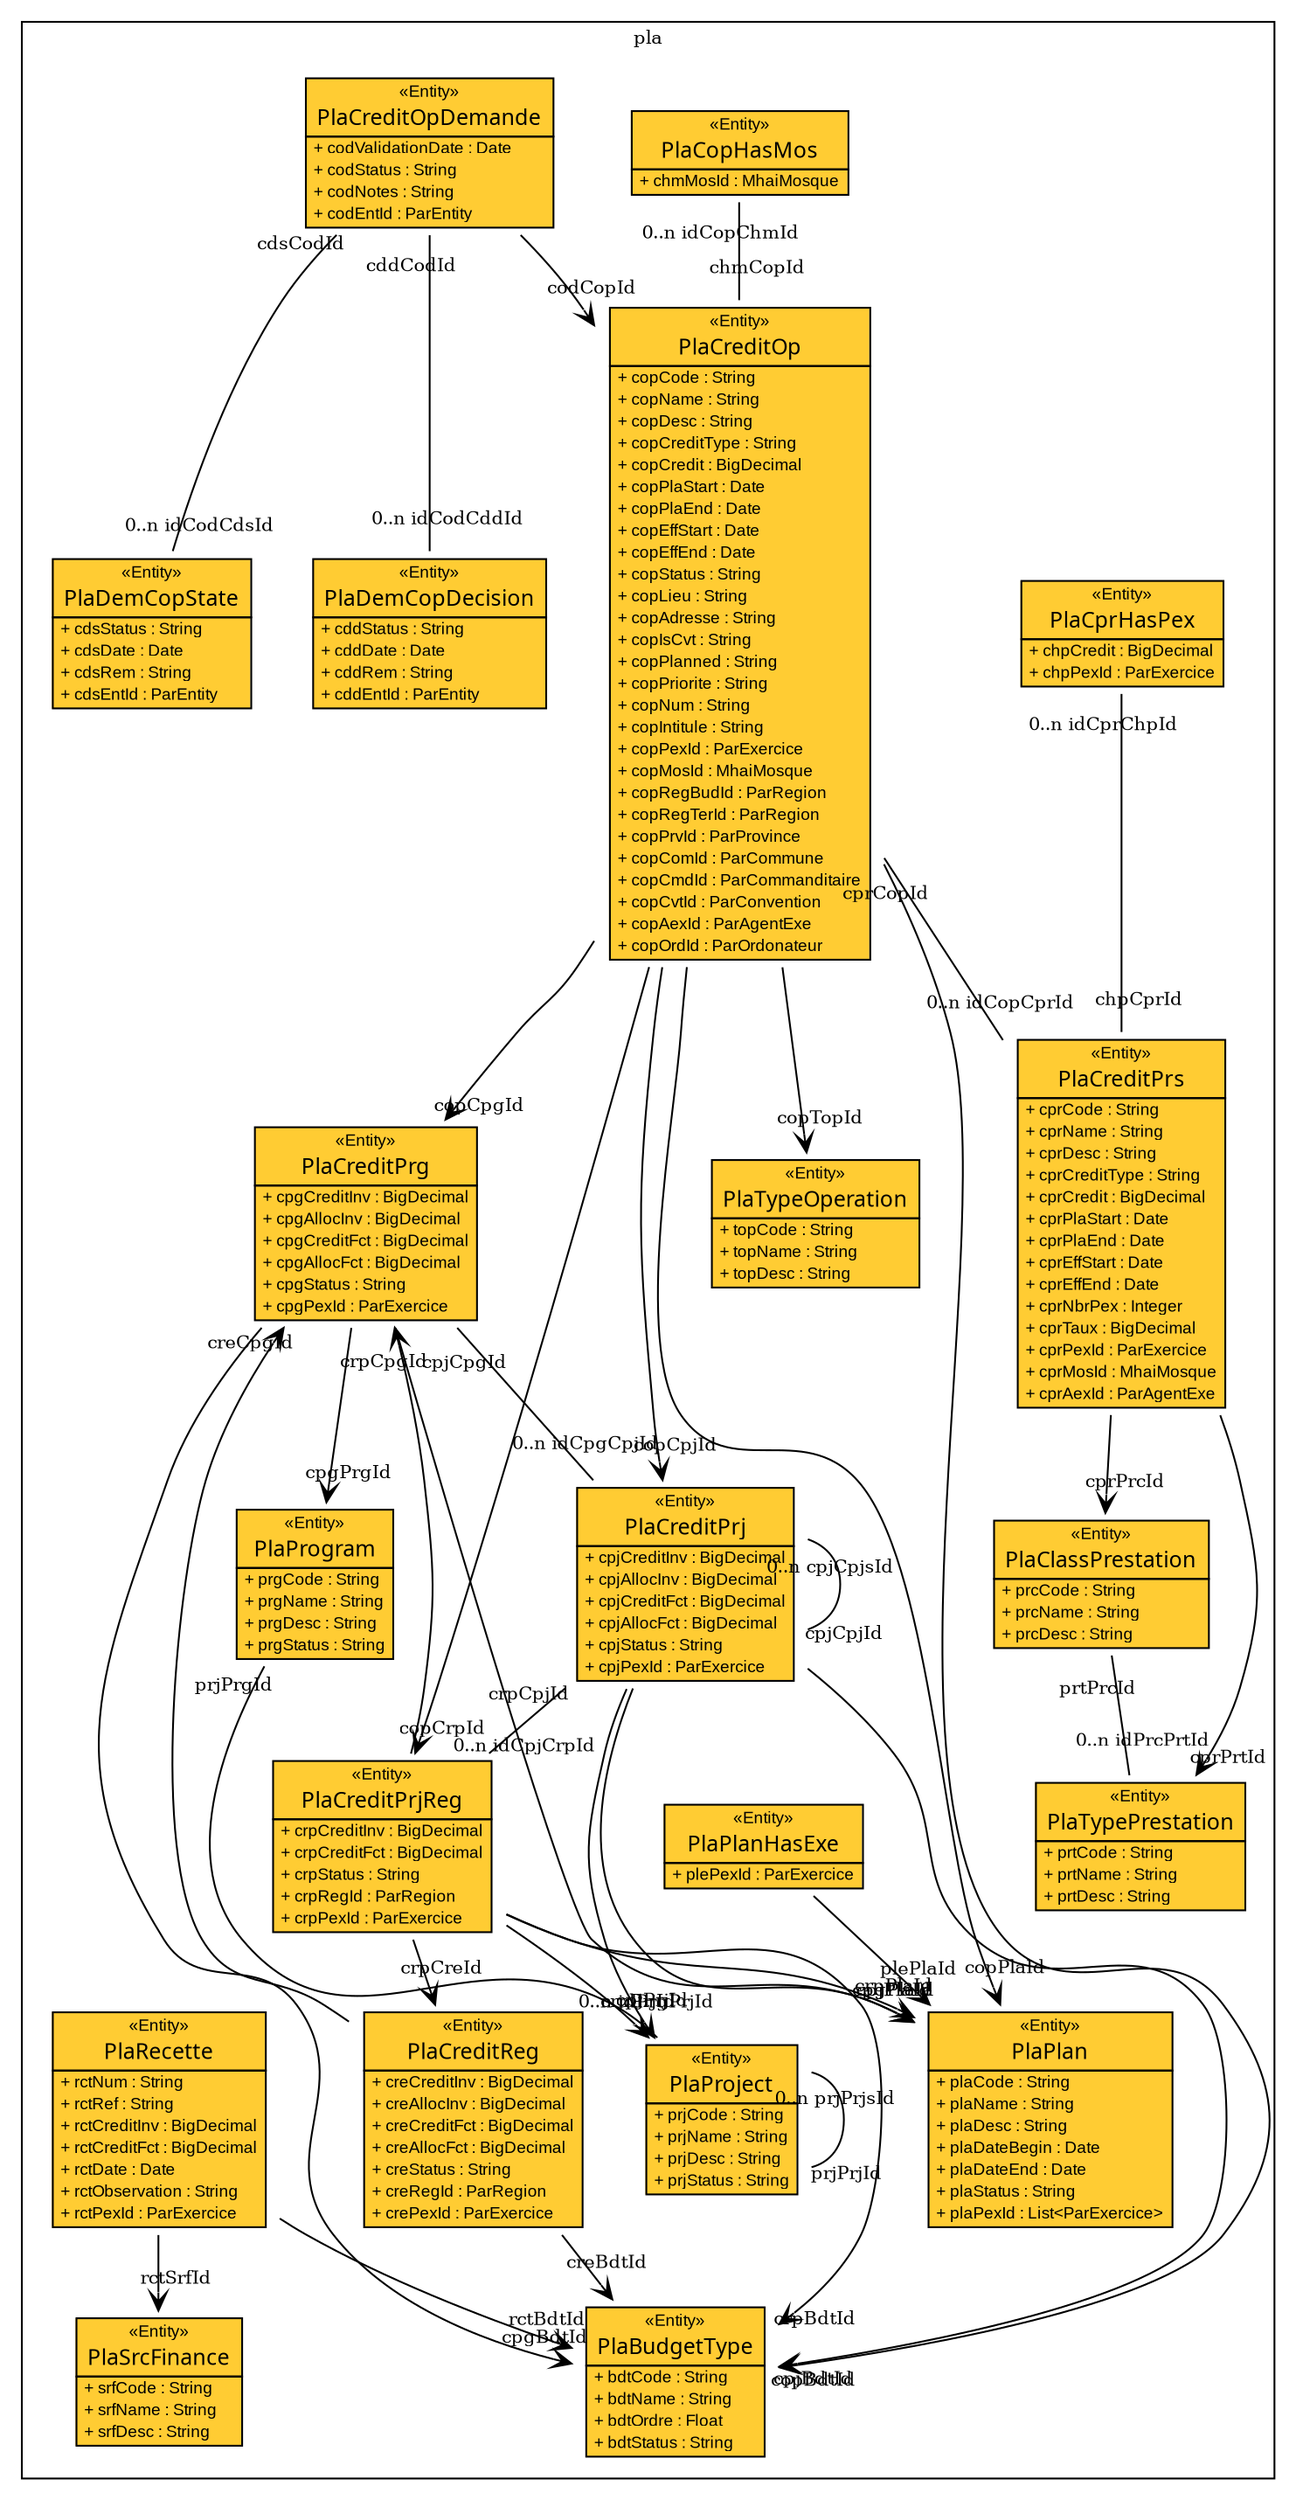digraph G {
	fontsize = 10
	node [
		fontsize = 10
		fontname="arial"
		shape=plaintext
	]

	edge [
		fontsize = 10
	]
subgraph clusterpla {
	label = "pla"  
	PlaBudgetType [label=<<table border="0" cellborder="1" cellspacing="0" cellpadding="0" port="p" bgcolor="#FFCC33">
	<tr><td>
	<table border="0" cellspacing="1" cellpadding="1">
		<tr><td> &laquo;Entity&raquo; </td></tr>
		<tr><td><font face="arialbd"  point-size="12.0"> PlaBudgetType </font></td></tr>
	</table></td></tr>
	<tr><td>
		<table border="0" cellspacing="0" cellpadding="1">	
	<tr><td align="left"> + bdtCode : String </td></tr>
	<tr><td align="left"> + bdtName : String </td></tr>
	<tr><td align="left"> + bdtOrdre : Float </td></tr>
	<tr><td align="left"> + bdtStatus : String </td></tr>
		</table>		
	</td></tr>
	</table>>, fontname="arial", fontcolor="black", fontsize=9.0];
	PlaClassPrestation [label=<<table border="0" cellborder="1" cellspacing="0" cellpadding="0" port="p" bgcolor="#FFCC33">
	<tr><td>
	<table border="0" cellspacing="1" cellpadding="1">
		<tr><td> &laquo;Entity&raquo; </td></tr>
		<tr><td><font face="arialbd"  point-size="12.0"> PlaClassPrestation </font></td></tr>
	</table></td></tr>
	<tr><td>
		<table border="0" cellspacing="0" cellpadding="1">	
	<tr><td align="left"> + prcCode : String </td></tr>
	<tr><td align="left"> + prcName : String </td></tr>
	<tr><td align="left"> + prcDesc : String </td></tr>
		</table>		
	</td></tr>
	</table>>, fontname="arial", fontcolor="black", fontsize=9.0];
	PlaCopHasMos [label=<<table border="0" cellborder="1" cellspacing="0" cellpadding="0" port="p" bgcolor="#FFCC33">
	<tr><td>
	<table border="0" cellspacing="1" cellpadding="1">
		<tr><td> &laquo;Entity&raquo; </td></tr>
		<tr><td><font face="arialbd"  point-size="12.0"> PlaCopHasMos </font></td></tr>
	</table></td></tr>
	<tr><td>
		<table border="0" cellspacing="0" cellpadding="1">	
	<tr><td align="left"> + chmMosId : MhaiMosque </td></tr>
		</table>		
	</td></tr>
	</table>>, fontname="arial", fontcolor="black", fontsize=9.0];
	PlaCprHasPex [label=<<table border="0" cellborder="1" cellspacing="0" cellpadding="0" port="p" bgcolor="#FFCC33">
	<tr><td>
	<table border="0" cellspacing="1" cellpadding="1">
		<tr><td> &laquo;Entity&raquo; </td></tr>
		<tr><td><font face="arialbd"  point-size="12.0"> PlaCprHasPex </font></td></tr>
	</table></td></tr>
	<tr><td>
		<table border="0" cellspacing="0" cellpadding="1">	
	<tr><td align="left"> + chpCredit : BigDecimal </td></tr>
	<tr><td align="left"> + chpPexId : ParExercice </td></tr>
		</table>		
	</td></tr>
	</table>>, fontname="arial", fontcolor="black", fontsize=9.0];
	PlaCreditOp [label=<<table border="0" cellborder="1" cellspacing="0" cellpadding="0" port="p" bgcolor="#FFCC33">
	<tr><td>
	<table border="0" cellspacing="1" cellpadding="1">
		<tr><td> &laquo;Entity&raquo; </td></tr>
		<tr><td><font face="arialbd"  point-size="12.0"> PlaCreditOp </font></td></tr>
	</table></td></tr>
	<tr><td>
		<table border="0" cellspacing="0" cellpadding="1">	
	<tr><td align="left"> + copCode : String </td></tr>
	<tr><td align="left"> + copName : String </td></tr>
	<tr><td align="left"> + copDesc : String </td></tr>
	<tr><td align="left"> + copCreditType : String </td></tr>
	<tr><td align="left"> + copCredit : BigDecimal </td></tr>
	<tr><td align="left"> + copPlaStart : Date </td></tr>
	<tr><td align="left"> + copPlaEnd : Date </td></tr>
	<tr><td align="left"> + copEffStart : Date </td></tr>
	<tr><td align="left"> + copEffEnd : Date </td></tr>
	<tr><td align="left"> + copStatus : String </td></tr>
	<tr><td align="left"> + copLieu : String </td></tr>
	<tr><td align="left"> + copAdresse : String </td></tr>
	<tr><td align="left"> + copIsCvt : String </td></tr>
	<tr><td align="left"> + copPlanned : String </td></tr>
	<tr><td align="left"> + copPriorite : String </td></tr>
	<tr><td align="left"> + copNum : String </td></tr>
	<tr><td align="left"> + copIntitule : String </td></tr>
	<tr><td align="left"> + copPexId : ParExercice </td></tr>
	<tr><td align="left"> + copMosId : MhaiMosque </td></tr>
	<tr><td align="left"> + copRegBudId : ParRegion </td></tr>
	<tr><td align="left"> + copRegTerId : ParRegion </td></tr>
	<tr><td align="left"> + copPrvId : ParProvince </td></tr>
	<tr><td align="left"> + copComId : ParCommune </td></tr>
	<tr><td align="left"> + copCmdId : ParCommanditaire </td></tr>
	<tr><td align="left"> + copCvtId : ParConvention </td></tr>
	<tr><td align="left"> + copAexId : ParAgentExe </td></tr>
	<tr><td align="left"> + copOrdId : ParOrdonateur </td></tr>
		</table>		
	</td></tr>
	</table>>, fontname="arial", fontcolor="black", fontsize=9.0];
	PlaCreditOpDemande [label=<<table border="0" cellborder="1" cellspacing="0" cellpadding="0" port="p" bgcolor="#FFCC33">
	<tr><td>
	<table border="0" cellspacing="1" cellpadding="1">
		<tr><td> &laquo;Entity&raquo; </td></tr>
		<tr><td><font face="arialbd"  point-size="12.0"> PlaCreditOpDemande </font></td></tr>
	</table></td></tr>
	<tr><td>
		<table border="0" cellspacing="0" cellpadding="1">	
	<tr><td align="left"> + codValidationDate : Date </td></tr>
	<tr><td align="left"> + codStatus : String </td></tr>
	<tr><td align="left"> + codNotes : String </td></tr>
	<tr><td align="left"> + codEntId : ParEntity </td></tr>
		</table>		
	</td></tr>
	</table>>, fontname="arial", fontcolor="black", fontsize=9.0];
	PlaCreditPrg [label=<<table border="0" cellborder="1" cellspacing="0" cellpadding="0" port="p" bgcolor="#FFCC33">
	<tr><td>
	<table border="0" cellspacing="1" cellpadding="1">
		<tr><td> &laquo;Entity&raquo; </td></tr>
		<tr><td><font face="arialbd"  point-size="12.0"> PlaCreditPrg </font></td></tr>
	</table></td></tr>
	<tr><td>
		<table border="0" cellspacing="0" cellpadding="1">	
	<tr><td align="left"> + cpgCreditInv : BigDecimal </td></tr>
	<tr><td align="left"> + cpgAllocInv : BigDecimal </td></tr>
	<tr><td align="left"> + cpgCreditFct : BigDecimal </td></tr>
	<tr><td align="left"> + cpgAllocFct : BigDecimal </td></tr>
	<tr><td align="left"> + cpgStatus : String </td></tr>
	<tr><td align="left"> + cpgPexId : ParExercice </td></tr>
		</table>		
	</td></tr>
	</table>>, fontname="arial", fontcolor="black", fontsize=9.0];
	PlaCreditPrj [label=<<table border="0" cellborder="1" cellspacing="0" cellpadding="0" port="p" bgcolor="#FFCC33">
	<tr><td>
	<table border="0" cellspacing="1" cellpadding="1">
		<tr><td> &laquo;Entity&raquo; </td></tr>
		<tr><td><font face="arialbd"  point-size="12.0"> PlaCreditPrj </font></td></tr>
	</table></td></tr>
	<tr><td>
		<table border="0" cellspacing="0" cellpadding="1">	
	<tr><td align="left"> + cpjCreditInv : BigDecimal </td></tr>
	<tr><td align="left"> + cpjAllocInv : BigDecimal </td></tr>
	<tr><td align="left"> + cpjCreditFct : BigDecimal </td></tr>
	<tr><td align="left"> + cpjAllocFct : BigDecimal </td></tr>
	<tr><td align="left"> + cpjStatus : String </td></tr>
	<tr><td align="left"> + cpjPexId : ParExercice </td></tr>
		</table>		
	</td></tr>
	</table>>, fontname="arial", fontcolor="black", fontsize=9.0];
	PlaCreditPrjReg [label=<<table border="0" cellborder="1" cellspacing="0" cellpadding="0" port="p" bgcolor="#FFCC33">
	<tr><td>
	<table border="0" cellspacing="1" cellpadding="1">
		<tr><td> &laquo;Entity&raquo; </td></tr>
		<tr><td><font face="arialbd"  point-size="12.0"> PlaCreditPrjReg </font></td></tr>
	</table></td></tr>
	<tr><td>
		<table border="0" cellspacing="0" cellpadding="1">	
	<tr><td align="left"> + crpCreditInv : BigDecimal </td></tr>
	<tr><td align="left"> + crpCreditFct : BigDecimal </td></tr>
	<tr><td align="left"> + crpStatus : String </td></tr>
	<tr><td align="left"> + crpRegId : ParRegion </td></tr>
	<tr><td align="left"> + crpPexId : ParExercice </td></tr>
		</table>		
	</td></tr>
	</table>>, fontname="arial", fontcolor="black", fontsize=9.0];
	PlaCreditPrs [label=<<table border="0" cellborder="1" cellspacing="0" cellpadding="0" port="p" bgcolor="#FFCC33">
	<tr><td>
	<table border="0" cellspacing="1" cellpadding="1">
		<tr><td> &laquo;Entity&raquo; </td></tr>
		<tr><td><font face="arialbd"  point-size="12.0"> PlaCreditPrs </font></td></tr>
	</table></td></tr>
	<tr><td>
		<table border="0" cellspacing="0" cellpadding="1">	
	<tr><td align="left"> + cprCode : String </td></tr>
	<tr><td align="left"> + cprName : String </td></tr>
	<tr><td align="left"> + cprDesc : String </td></tr>
	<tr><td align="left"> + cprCreditType : String </td></tr>
	<tr><td align="left"> + cprCredit : BigDecimal </td></tr>
	<tr><td align="left"> + cprPlaStart : Date </td></tr>
	<tr><td align="left"> + cprPlaEnd : Date </td></tr>
	<tr><td align="left"> + cprEffStart : Date </td></tr>
	<tr><td align="left"> + cprEffEnd : Date </td></tr>
	<tr><td align="left"> + cprNbrPex : Integer </td></tr>
	<tr><td align="left"> + cprTaux : BigDecimal </td></tr>
	<tr><td align="left"> + cprPexId : ParExercice </td></tr>
	<tr><td align="left"> + cprMosId : MhaiMosque </td></tr>
	<tr><td align="left"> + cprAexId : ParAgentExe </td></tr>
		</table>		
	</td></tr>
	</table>>, fontname="arial", fontcolor="black", fontsize=9.0];
	PlaCreditReg [label=<<table border="0" cellborder="1" cellspacing="0" cellpadding="0" port="p" bgcolor="#FFCC33">
	<tr><td>
	<table border="0" cellspacing="1" cellpadding="1">
		<tr><td> &laquo;Entity&raquo; </td></tr>
		<tr><td><font face="arialbd"  point-size="12.0"> PlaCreditReg </font></td></tr>
	</table></td></tr>
	<tr><td>
		<table border="0" cellspacing="0" cellpadding="1">	
	<tr><td align="left"> + creCreditInv : BigDecimal </td></tr>
	<tr><td align="left"> + creAllocInv : BigDecimal </td></tr>
	<tr><td align="left"> + creCreditFct : BigDecimal </td></tr>
	<tr><td align="left"> + creAllocFct : BigDecimal </td></tr>
	<tr><td align="left"> + creStatus : String </td></tr>
	<tr><td align="left"> + creRegId : ParRegion </td></tr>
	<tr><td align="left"> + crePexId : ParExercice </td></tr>
		</table>		
	</td></tr>
	</table>>, fontname="arial", fontcolor="black", fontsize=9.0];
	PlaDemCopDecision [label=<<table border="0" cellborder="1" cellspacing="0" cellpadding="0" port="p" bgcolor="#FFCC33">
	<tr><td>
	<table border="0" cellspacing="1" cellpadding="1">
		<tr><td> &laquo;Entity&raquo; </td></tr>
		<tr><td><font face="arialbd"  point-size="12.0"> PlaDemCopDecision </font></td></tr>
	</table></td></tr>
	<tr><td>
		<table border="0" cellspacing="0" cellpadding="1">	
	<tr><td align="left"> + cddStatus : String </td></tr>
	<tr><td align="left"> + cddDate : Date </td></tr>
	<tr><td align="left"> + cddRem : String </td></tr>
	<tr><td align="left"> + cddEntId : ParEntity </td></tr>
		</table>		
	</td></tr>
	</table>>, fontname="arial", fontcolor="black", fontsize=9.0];
	PlaDemCopState [label=<<table border="0" cellborder="1" cellspacing="0" cellpadding="0" port="p" bgcolor="#FFCC33">
	<tr><td>
	<table border="0" cellspacing="1" cellpadding="1">
		<tr><td> &laquo;Entity&raquo; </td></tr>
		<tr><td><font face="arialbd"  point-size="12.0"> PlaDemCopState </font></td></tr>
	</table></td></tr>
	<tr><td>
		<table border="0" cellspacing="0" cellpadding="1">	
	<tr><td align="left"> + cdsStatus : String </td></tr>
	<tr><td align="left"> + cdsDate : Date </td></tr>
	<tr><td align="left"> + cdsRem : String </td></tr>
	<tr><td align="left"> + cdsEntId : ParEntity </td></tr>
		</table>		
	</td></tr>
	</table>>, fontname="arial", fontcolor="black", fontsize=9.0];
	PlaPlan [label=<<table border="0" cellborder="1" cellspacing="0" cellpadding="0" port="p" bgcolor="#FFCC33">
	<tr><td>
	<table border="0" cellspacing="1" cellpadding="1">
		<tr><td> &laquo;Entity&raquo; </td></tr>
		<tr><td><font face="arialbd"  point-size="12.0"> PlaPlan </font></td></tr>
	</table></td></tr>
	<tr><td>
		<table border="0" cellspacing="0" cellpadding="1">	
	<tr><td align="left"> + plaCode : String </td></tr>
	<tr><td align="left"> + plaName : String </td></tr>
	<tr><td align="left"> + plaDesc : String </td></tr>
	<tr><td align="left"> + plaDateBegin : Date </td></tr>
	<tr><td align="left"> + plaDateEnd : Date </td></tr>
	<tr><td align="left"> + plaStatus : String </td></tr>
	<tr><td align="left"> + plaPexId : List&lt;ParExercice&gt; </td></tr>
		</table>		
	</td></tr>
	</table>>, fontname="arial", fontcolor="black", fontsize=9.0];
	PlaPlanHasExe [label=<<table border="0" cellborder="1" cellspacing="0" cellpadding="0" port="p" bgcolor="#FFCC33">
	<tr><td>
	<table border="0" cellspacing="1" cellpadding="1">
		<tr><td> &laquo;Entity&raquo; </td></tr>
		<tr><td><font face="arialbd"  point-size="12.0"> PlaPlanHasExe </font></td></tr>
	</table></td></tr>
	<tr><td>
		<table border="0" cellspacing="0" cellpadding="1">	
	<tr><td align="left"> + plePexId : ParExercice </td></tr>
		</table>		
	</td></tr>
	</table>>, fontname="arial", fontcolor="black", fontsize=9.0];
	PlaProgram [label=<<table border="0" cellborder="1" cellspacing="0" cellpadding="0" port="p" bgcolor="#FFCC33">
	<tr><td>
	<table border="0" cellspacing="1" cellpadding="1">
		<tr><td> &laquo;Entity&raquo; </td></tr>
		<tr><td><font face="arialbd"  point-size="12.0"> PlaProgram </font></td></tr>
	</table></td></tr>
	<tr><td>
		<table border="0" cellspacing="0" cellpadding="1">	
	<tr><td align="left"> + prgCode : String </td></tr>
	<tr><td align="left"> + prgName : String </td></tr>
	<tr><td align="left"> + prgDesc : String </td></tr>
	<tr><td align="left"> + prgStatus : String </td></tr>
		</table>		
	</td></tr>
	</table>>, fontname="arial", fontcolor="black", fontsize=9.0];
	PlaProject [label=<<table border="0" cellborder="1" cellspacing="0" cellpadding="0" port="p" bgcolor="#FFCC33">
	<tr><td>
	<table border="0" cellspacing="1" cellpadding="1">
		<tr><td> &laquo;Entity&raquo; </td></tr>
		<tr><td><font face="arialbd"  point-size="12.0"> PlaProject </font></td></tr>
	</table></td></tr>
	<tr><td>
		<table border="0" cellspacing="0" cellpadding="1">	
	<tr><td align="left"> + prjCode : String </td></tr>
	<tr><td align="left"> + prjName : String </td></tr>
	<tr><td align="left"> + prjDesc : String </td></tr>
	<tr><td align="left"> + prjStatus : String </td></tr>
		</table>		
	</td></tr>
	</table>>, fontname="arial", fontcolor="black", fontsize=9.0];
	PlaRecette [label=<<table border="0" cellborder="1" cellspacing="0" cellpadding="0" port="p" bgcolor="#FFCC33">
	<tr><td>
	<table border="0" cellspacing="1" cellpadding="1">
		<tr><td> &laquo;Entity&raquo; </td></tr>
		<tr><td><font face="arialbd"  point-size="12.0"> PlaRecette </font></td></tr>
	</table></td></tr>
	<tr><td>
		<table border="0" cellspacing="0" cellpadding="1">	
	<tr><td align="left"> + rctNum : String </td></tr>
	<tr><td align="left"> + rctRef : String </td></tr>
	<tr><td align="left"> + rctCreditInv : BigDecimal </td></tr>
	<tr><td align="left"> + rctCreditFct : BigDecimal </td></tr>
	<tr><td align="left"> + rctDate : Date </td></tr>
	<tr><td align="left"> + rctObservation : String </td></tr>
	<tr><td align="left"> + rctPexId : ParExercice </td></tr>
		</table>		
	</td></tr>
	</table>>, fontname="arial", fontcolor="black", fontsize=9.0];
	PlaSrcFinance [label=<<table border="0" cellborder="1" cellspacing="0" cellpadding="0" port="p" bgcolor="#FFCC33">
	<tr><td>
	<table border="0" cellspacing="1" cellpadding="1">
		<tr><td> &laquo;Entity&raquo; </td></tr>
		<tr><td><font face="arialbd"  point-size="12.0"> PlaSrcFinance </font></td></tr>
	</table></td></tr>
	<tr><td>
		<table border="0" cellspacing="0" cellpadding="1">	
	<tr><td align="left"> + srfCode : String </td></tr>
	<tr><td align="left"> + srfName : String </td></tr>
	<tr><td align="left"> + srfDesc : String </td></tr>
		</table>		
	</td></tr>
	</table>>, fontname="arial", fontcolor="black", fontsize=9.0];
	PlaTypeOperation [label=<<table border="0" cellborder="1" cellspacing="0" cellpadding="0" port="p" bgcolor="#FFCC33">
	<tr><td>
	<table border="0" cellspacing="1" cellpadding="1">
		<tr><td> &laquo;Entity&raquo; </td></tr>
		<tr><td><font face="arialbd"  point-size="12.0"> PlaTypeOperation </font></td></tr>
	</table></td></tr>
	<tr><td>
		<table border="0" cellspacing="0" cellpadding="1">	
	<tr><td align="left"> + topCode : String </td></tr>
	<tr><td align="left"> + topName : String </td></tr>
	<tr><td align="left"> + topDesc : String </td></tr>
		</table>		
	</td></tr>
	</table>>, fontname="arial", fontcolor="black", fontsize=9.0];
	PlaTypePrestation [label=<<table border="0" cellborder="1" cellspacing="0" cellpadding="0" port="p" bgcolor="#FFCC33">
	<tr><td>
	<table border="0" cellspacing="1" cellpadding="1">
		<tr><td> &laquo;Entity&raquo; </td></tr>
		<tr><td><font face="arialbd"  point-size="12.0"> PlaTypePrestation </font></td></tr>
	</table></td></tr>
	<tr><td>
		<table border="0" cellspacing="0" cellpadding="1">	
	<tr><td align="left"> + prtCode : String </td></tr>
	<tr><td align="left"> + prtName : String </td></tr>
	<tr><td align="left"> + prtDesc : String </td></tr>
		</table>		
	</td></tr>
	</table>>, fontname="arial", fontcolor="black", fontsize=9.0];
}
edge [arrowhead = "empty"]
edge [arrowhead = "none"]


edge [arrowtail="none" arrowhead = "none" headlabel="0..n idPrcPrtId" taillabel="prtPrcId" labeldistance="2.0" labelangle="-30"]

PlaClassPrestation -> PlaTypePrestation

edge [arrowtail="none" arrowhead = "none" headlabel="chmCopId" taillabel="0..n idCopChmId" labeldistance="2.0" labelangle="-30"]

PlaCopHasMos -> PlaCreditOp

edge [arrowtail="none" arrowhead = "none" headlabel="chpCprId" taillabel="0..n idCprChpId" labeldistance="2.0" labelangle="-30"]

PlaCprHasPex -> PlaCreditPrs

edge [arrowtail="none" arrowhead = "open" headlabel="copBdtId" taillabel="" labeldistance="2.0" labelangle="-30"]

PlaCreditOp -> PlaBudgetType

edge [arrowtail="none" arrowhead = "open" headlabel="copCpgId" taillabel="" labeldistance="2.0" labelangle="-30"]

PlaCreditOp -> PlaCreditPrg

edge [arrowtail="none" arrowhead = "open" headlabel="copCpjId" taillabel="" labeldistance="2.0" labelangle="-30"]

PlaCreditOp -> PlaCreditPrj

edge [arrowtail="none" arrowhead = "open" headlabel="copCrpId" taillabel="" labeldistance="2.0" labelangle="-30"]

PlaCreditOp -> PlaCreditPrjReg

edge [arrowtail="none" arrowhead = "none" headlabel="0..n idCopCprId" taillabel="cprCopId" labeldistance="2.0" labelangle="-30"]

PlaCreditOp -> PlaCreditPrs

edge [arrowtail="none" arrowhead = "open" headlabel="copPlaId" taillabel="" labeldistance="2.0" labelangle="-30"]

PlaCreditOp -> PlaPlan

edge [arrowtail="none" arrowhead = "open" headlabel="copTopId" taillabel="" labeldistance="2.0" labelangle="-30"]

PlaCreditOp -> PlaTypeOperation

edge [arrowtail="none" arrowhead = "open" headlabel="codCopId" taillabel="" labeldistance="2.0" labelangle="-30"]

PlaCreditOpDemande -> PlaCreditOp

edge [arrowtail="none" arrowhead = "none" headlabel="0..n idCodCddId" taillabel="cddCodId" labeldistance="2.0" labelangle="-30"]

PlaCreditOpDemande -> PlaDemCopDecision

edge [arrowtail="none" arrowhead = "none" headlabel="0..n idCodCdsId" taillabel="cdsCodId" labeldistance="2.0" labelangle="-30"]

PlaCreditOpDemande -> PlaDemCopState

edge [arrowtail="none" arrowhead = "open" headlabel="cpgBdtId" taillabel="" labeldistance="2.0" labelangle="-30"]

PlaCreditPrg -> PlaBudgetType

edge [arrowtail="none" arrowhead = "none" headlabel="0..n idCpgCpjId" taillabel="cpjCpgId" labeldistance="2.0" labelangle="-30"]

PlaCreditPrg -> PlaCreditPrj

edge [arrowtail="none" arrowhead = "open" headlabel="cpgPlaId" taillabel="" labeldistance="2.0" labelangle="-30"]

PlaCreditPrg -> PlaPlan

edge [arrowtail="none" arrowhead = "open" headlabel="cpgPrgId" taillabel="" labeldistance="2.0" labelangle="-30"]

PlaCreditPrg -> PlaProgram

edge [arrowtail="none" arrowhead = "open" headlabel="cpjBdtId" taillabel="" labeldistance="2.0" labelangle="-30"]

PlaCreditPrj -> PlaBudgetType

edge [arrowtail="none" arrowhead = "none" headlabel="cpjCpjId" taillabel="0..n cpjCpjsId" labeldistance="2.0" labelangle="-30"]

PlaCreditPrj -> PlaCreditPrj

edge [arrowtail="none" arrowhead = "none" headlabel="0..n idCpjCrpId" taillabel="crpCpjId" labeldistance="2.0" labelangle="-30"]

PlaCreditPrj -> PlaCreditPrjReg

edge [arrowtail="none" arrowhead = "open" headlabel="cpjPlaId" taillabel="" labeldistance="2.0" labelangle="-30"]

PlaCreditPrj -> PlaPlan

edge [arrowtail="none" arrowhead = "open" headlabel="cpjPrjId" taillabel="" labeldistance="2.0" labelangle="-30"]

PlaCreditPrj -> PlaProject

edge [arrowtail="none" arrowhead = "open" headlabel="crpBdtId" taillabel="" labeldistance="2.0" labelangle="-30"]

PlaCreditPrjReg -> PlaBudgetType

edge [arrowtail="none" arrowhead = "open" headlabel="crpCpgId" taillabel="" labeldistance="2.0" labelangle="-30"]

PlaCreditPrjReg -> PlaCreditPrg

edge [arrowtail="none" arrowhead = "open" headlabel="crpCreId" taillabel="" labeldistance="2.0" labelangle="-30"]

PlaCreditPrjReg -> PlaCreditReg

edge [arrowtail="none" arrowhead = "open" headlabel="crpPlaId" taillabel="" labeldistance="2.0" labelangle="-30"]

PlaCreditPrjReg -> PlaPlan

edge [arrowtail="none" arrowhead = "open" headlabel="crpPrjId" taillabel="" labeldistance="2.0" labelangle="-30"]

PlaCreditPrjReg -> PlaProject

edge [arrowtail="none" arrowhead = "open" headlabel="cprPrcId" taillabel="" labeldistance="2.0" labelangle="-30"]

PlaCreditPrs -> PlaClassPrestation

edge [arrowtail="none" arrowhead = "open" headlabel="cprPrtId" taillabel="" labeldistance="2.0" labelangle="-30"]

PlaCreditPrs -> PlaTypePrestation

edge [arrowtail="none" arrowhead = "open" headlabel="creBdtId" taillabel="" labeldistance="2.0" labelangle="-30"]

PlaCreditReg -> PlaBudgetType

edge [arrowtail="none" arrowhead = "open" headlabel="creCpgId" taillabel="" labeldistance="2.0" labelangle="-30"]

PlaCreditReg -> PlaCreditPrg

edge [arrowtail="none" arrowhead = "open" headlabel="plePlaId" taillabel="" labeldistance="2.0" labelangle="-30"]

PlaPlanHasExe -> PlaPlan

edge [arrowtail="none" arrowhead = "none" headlabel="0..n idPrgPrjId" taillabel="prjPrgId" labeldistance="2.0" labelangle="-30"]

PlaProgram -> PlaProject

edge [arrowtail="none" arrowhead = "none" headlabel="prjPrjId" taillabel="0..n prjPrjsId" labeldistance="2.0" labelangle="-30"]

PlaProject -> PlaProject

edge [arrowtail="none" arrowhead = "open" headlabel="rctBdtId" taillabel="" labeldistance="2.0" labelangle="-30"]

PlaRecette -> PlaBudgetType

edge [arrowtail="none" arrowhead = "open" headlabel="rctSrfId" taillabel="" labeldistance="2.0" labelangle="-30"]

PlaRecette -> PlaSrcFinance
}
